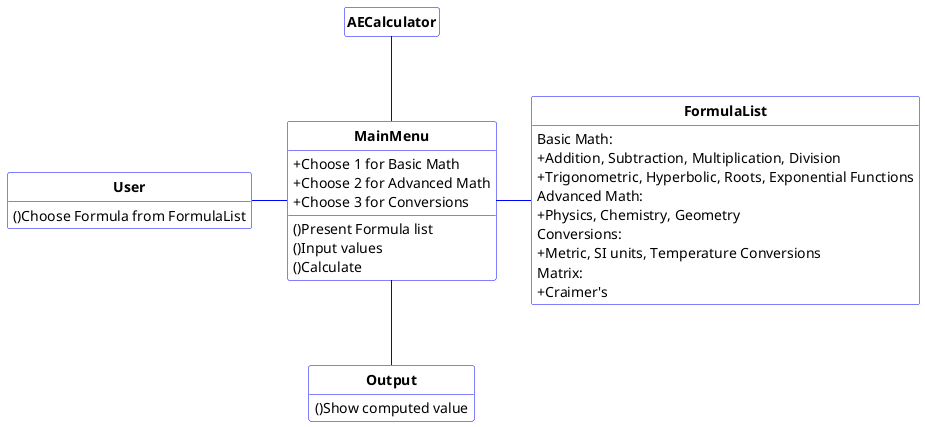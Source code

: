 @startuml
skinparam style strictuml
skinparam classAttributeIconSize 0
skinparam classFontColor black
skinparam classFontStyle bold
skinparam sequenceMessageAlign Center
hide empty members

skinparam class {
BackgroundColor white
BorderColor blue
ArrowColor blue
}

class User{
()Choose Formula from FormulaList
}

class AECalculator {
 }

class FormulaList {
Basic Math:
+Addition, Subtraction, Multiplication, Division
+Trigonometric, Hyperbolic, Roots, Exponential Functions
Advanced Math:
+Physics, Chemistry, Geometry
Conversions:
+Metric, SI units, Temperature Conversions
Matrix:
+Craimer's
}

class MainMenu {
+Choose 1 for Basic Math
+Choose 2 for Advanced Math
+Choose 3 for Conversions
()Present Formula list
()Input values
()Calculate
}

class Output{
()Show computed value
}

AECalculator -down- MainMenu
User -right- MainMenu
MainMenu -right- FormulaList
MainMenu -down- Output
@enduml